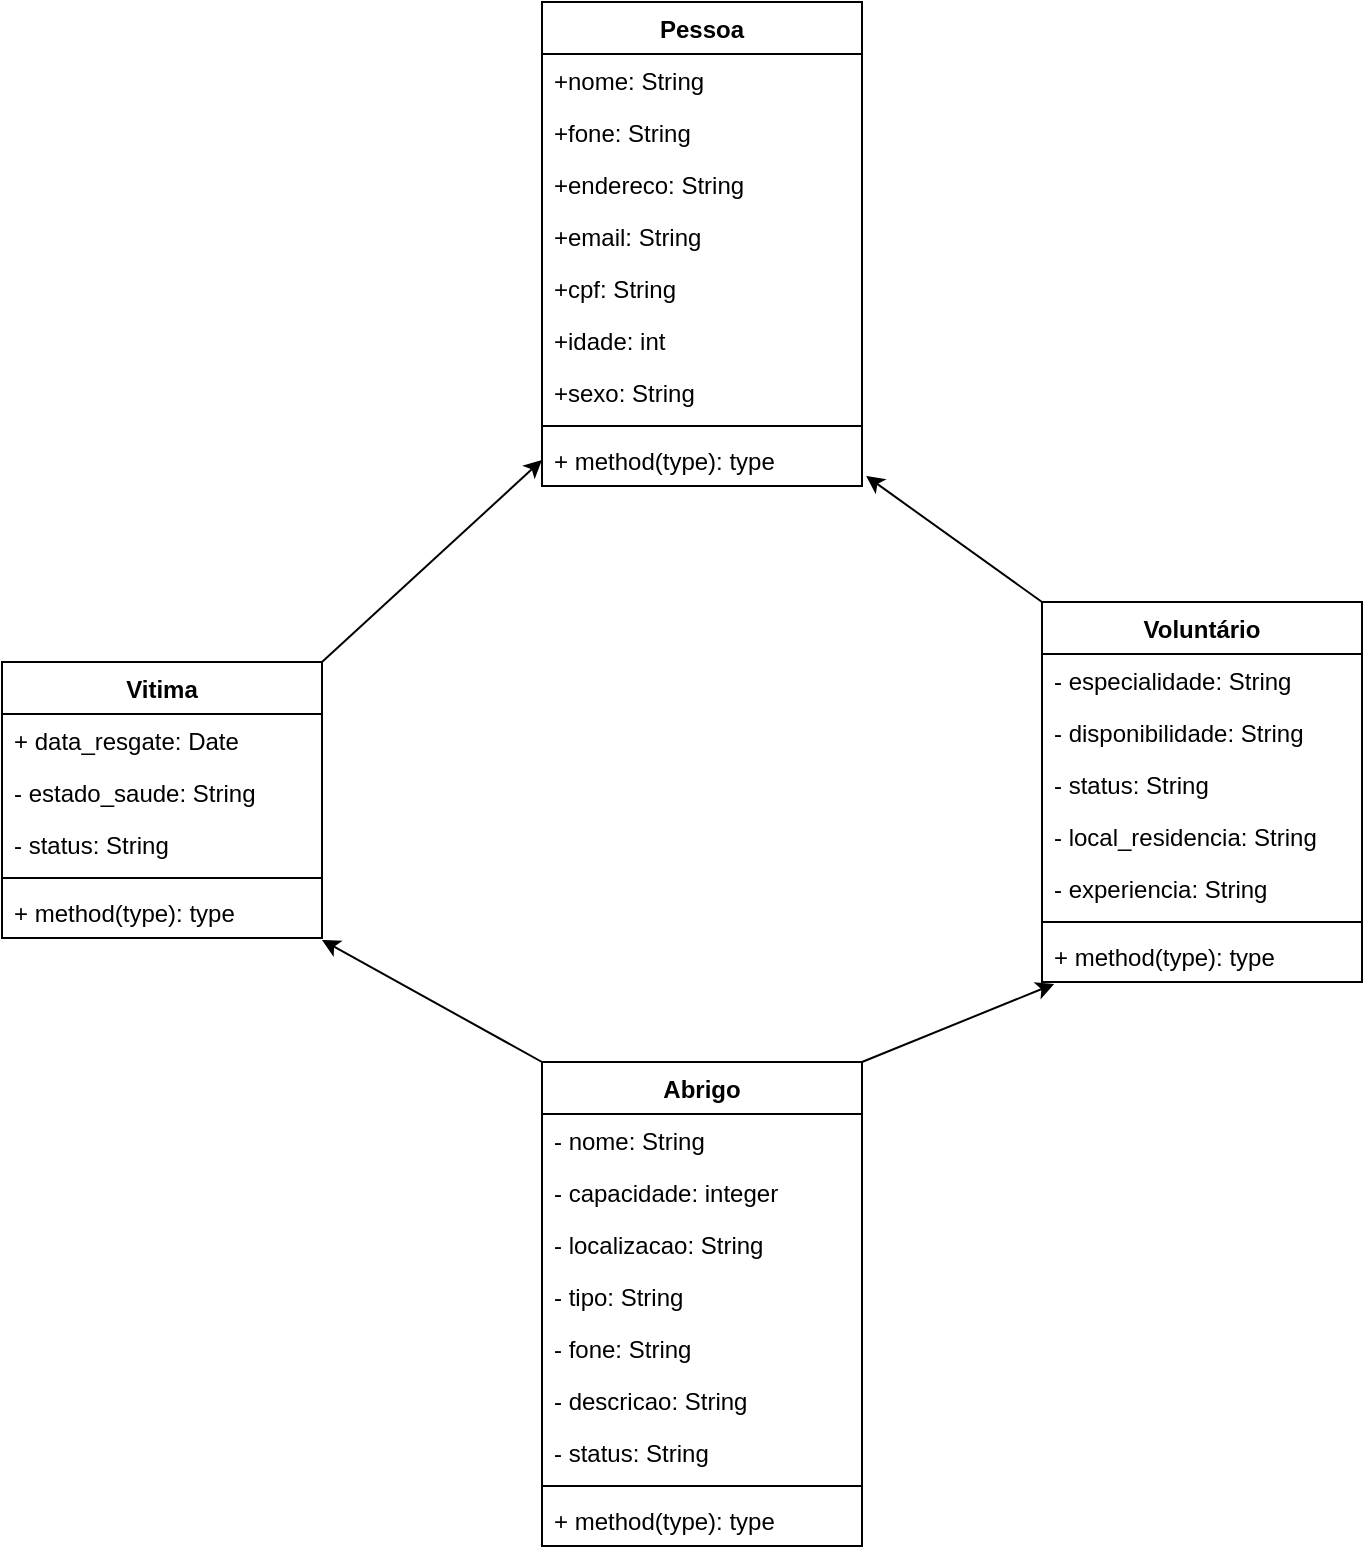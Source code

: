 <mxfile version="24.7.17">
  <diagram id="C5RBs43oDa-KdzZeNtuy" name="Page-1">
    <mxGraphModel dx="1120" dy="601" grid="1" gridSize="10" guides="1" tooltips="1" connect="1" arrows="1" fold="1" page="1" pageScale="1" pageWidth="827" pageHeight="1169" math="0" shadow="0">
      <root>
        <mxCell id="WIyWlLk6GJQsqaUBKTNV-0" />
        <mxCell id="WIyWlLk6GJQsqaUBKTNV-1" parent="WIyWlLk6GJQsqaUBKTNV-0" />
        <mxCell id="PgRauuKa53cy91AjQLmx-3" value="Pessoa" style="swimlane;fontStyle=1;align=center;verticalAlign=top;childLayout=stackLayout;horizontal=1;startSize=26;horizontalStack=0;resizeParent=1;resizeParentMax=0;resizeLast=0;collapsible=1;marginBottom=0;whiteSpace=wrap;html=1;" vertex="1" parent="WIyWlLk6GJQsqaUBKTNV-1">
          <mxGeometry x="280" y="60" width="160" height="242" as="geometry" />
        </mxCell>
        <mxCell id="PgRauuKa53cy91AjQLmx-4" value="+nome: String&lt;div&gt;&lt;br&gt;&lt;/div&gt;" style="text;strokeColor=none;fillColor=none;align=left;verticalAlign=top;spacingLeft=4;spacingRight=4;overflow=hidden;rotatable=0;points=[[0,0.5],[1,0.5]];portConstraint=eastwest;whiteSpace=wrap;html=1;" vertex="1" parent="PgRauuKa53cy91AjQLmx-3">
          <mxGeometry y="26" width="160" height="26" as="geometry" />
        </mxCell>
        <mxCell id="PgRauuKa53cy91AjQLmx-7" value="+fone: String" style="text;strokeColor=none;fillColor=none;align=left;verticalAlign=top;spacingLeft=4;spacingRight=4;overflow=hidden;rotatable=0;points=[[0,0.5],[1,0.5]];portConstraint=eastwest;whiteSpace=wrap;html=1;" vertex="1" parent="PgRauuKa53cy91AjQLmx-3">
          <mxGeometry y="52" width="160" height="26" as="geometry" />
        </mxCell>
        <mxCell id="PgRauuKa53cy91AjQLmx-8" value="&lt;div&gt;+endereco: String&lt;/div&gt;" style="text;strokeColor=none;fillColor=none;align=left;verticalAlign=top;spacingLeft=4;spacingRight=4;overflow=hidden;rotatable=0;points=[[0,0.5],[1,0.5]];portConstraint=eastwest;whiteSpace=wrap;html=1;" vertex="1" parent="PgRauuKa53cy91AjQLmx-3">
          <mxGeometry y="78" width="160" height="26" as="geometry" />
        </mxCell>
        <mxCell id="PgRauuKa53cy91AjQLmx-9" value="&lt;div&gt;+email: String&lt;/div&gt;" style="text;strokeColor=none;fillColor=none;align=left;verticalAlign=top;spacingLeft=4;spacingRight=4;overflow=hidden;rotatable=0;points=[[0,0.5],[1,0.5]];portConstraint=eastwest;whiteSpace=wrap;html=1;" vertex="1" parent="PgRauuKa53cy91AjQLmx-3">
          <mxGeometry y="104" width="160" height="26" as="geometry" />
        </mxCell>
        <mxCell id="PgRauuKa53cy91AjQLmx-10" value="&lt;div&gt;+cpf: String&lt;/div&gt;" style="text;strokeColor=none;fillColor=none;align=left;verticalAlign=top;spacingLeft=4;spacingRight=4;overflow=hidden;rotatable=0;points=[[0,0.5],[1,0.5]];portConstraint=eastwest;whiteSpace=wrap;html=1;" vertex="1" parent="PgRauuKa53cy91AjQLmx-3">
          <mxGeometry y="130" width="160" height="26" as="geometry" />
        </mxCell>
        <mxCell id="PgRauuKa53cy91AjQLmx-15" value="&lt;div&gt;+idade: int&lt;/div&gt;&lt;div&gt;&lt;br&gt;&lt;/div&gt;" style="text;strokeColor=none;fillColor=none;align=left;verticalAlign=top;spacingLeft=4;spacingRight=4;overflow=hidden;rotatable=0;points=[[0,0.5],[1,0.5]];portConstraint=eastwest;whiteSpace=wrap;html=1;" vertex="1" parent="PgRauuKa53cy91AjQLmx-3">
          <mxGeometry y="156" width="160" height="26" as="geometry" />
        </mxCell>
        <mxCell id="PgRauuKa53cy91AjQLmx-18" value="&lt;div&gt;+sexo: String&lt;/div&gt;&lt;div&gt;&lt;br&gt;&lt;/div&gt;&lt;div&gt;&lt;br&gt;&lt;/div&gt;" style="text;strokeColor=none;fillColor=none;align=left;verticalAlign=top;spacingLeft=4;spacingRight=4;overflow=hidden;rotatable=0;points=[[0,0.5],[1,0.5]];portConstraint=eastwest;whiteSpace=wrap;html=1;" vertex="1" parent="PgRauuKa53cy91AjQLmx-3">
          <mxGeometry y="182" width="160" height="26" as="geometry" />
        </mxCell>
        <mxCell id="PgRauuKa53cy91AjQLmx-5" value="" style="line;strokeWidth=1;fillColor=none;align=left;verticalAlign=middle;spacingTop=-1;spacingLeft=3;spacingRight=3;rotatable=0;labelPosition=right;points=[];portConstraint=eastwest;strokeColor=inherit;" vertex="1" parent="PgRauuKa53cy91AjQLmx-3">
          <mxGeometry y="208" width="160" height="8" as="geometry" />
        </mxCell>
        <mxCell id="PgRauuKa53cy91AjQLmx-6" value="+ method(type): type" style="text;strokeColor=none;fillColor=none;align=left;verticalAlign=top;spacingLeft=4;spacingRight=4;overflow=hidden;rotatable=0;points=[[0,0.5],[1,0.5]];portConstraint=eastwest;whiteSpace=wrap;html=1;" vertex="1" parent="PgRauuKa53cy91AjQLmx-3">
          <mxGeometry y="216" width="160" height="26" as="geometry" />
        </mxCell>
        <mxCell id="PgRauuKa53cy91AjQLmx-36" style="edgeStyle=none;rounded=0;orthogonalLoop=1;jettySize=auto;html=1;exitX=1;exitY=0;exitDx=0;exitDy=0;entryX=0;entryY=0.5;entryDx=0;entryDy=0;" edge="1" parent="WIyWlLk6GJQsqaUBKTNV-1" source="PgRauuKa53cy91AjQLmx-11" target="PgRauuKa53cy91AjQLmx-6">
          <mxGeometry relative="1" as="geometry">
            <mxPoint x="270" y="300" as="targetPoint" />
          </mxGeometry>
        </mxCell>
        <mxCell id="PgRauuKa53cy91AjQLmx-11" value="&lt;div&gt;Vitima&lt;/div&gt;" style="swimlane;fontStyle=1;align=center;verticalAlign=top;childLayout=stackLayout;horizontal=1;startSize=26;horizontalStack=0;resizeParent=1;resizeParentMax=0;resizeLast=0;collapsible=1;marginBottom=0;whiteSpace=wrap;html=1;" vertex="1" parent="WIyWlLk6GJQsqaUBKTNV-1">
          <mxGeometry x="10" y="390" width="160" height="138" as="geometry" />
        </mxCell>
        <mxCell id="PgRauuKa53cy91AjQLmx-12" value="+ data_resgate: Date&lt;div&gt;&lt;br&gt;&lt;/div&gt;" style="text;strokeColor=none;fillColor=none;align=left;verticalAlign=top;spacingLeft=4;spacingRight=4;overflow=hidden;rotatable=0;points=[[0,0.5],[1,0.5]];portConstraint=eastwest;whiteSpace=wrap;html=1;" vertex="1" parent="PgRauuKa53cy91AjQLmx-11">
          <mxGeometry y="26" width="160" height="26" as="geometry" />
        </mxCell>
        <mxCell id="PgRauuKa53cy91AjQLmx-17" value="- estado_saude: String" style="text;strokeColor=none;fillColor=none;align=left;verticalAlign=top;spacingLeft=4;spacingRight=4;overflow=hidden;rotatable=0;points=[[0,0.5],[1,0.5]];portConstraint=eastwest;whiteSpace=wrap;html=1;" vertex="1" parent="PgRauuKa53cy91AjQLmx-11">
          <mxGeometry y="52" width="160" height="26" as="geometry" />
        </mxCell>
        <mxCell id="PgRauuKa53cy91AjQLmx-16" value="- status: String&lt;div&gt;&lt;br&gt;&lt;/div&gt;" style="text;strokeColor=none;fillColor=none;align=left;verticalAlign=top;spacingLeft=4;spacingRight=4;overflow=hidden;rotatable=0;points=[[0,0.5],[1,0.5]];portConstraint=eastwest;whiteSpace=wrap;html=1;" vertex="1" parent="PgRauuKa53cy91AjQLmx-11">
          <mxGeometry y="78" width="160" height="26" as="geometry" />
        </mxCell>
        <mxCell id="PgRauuKa53cy91AjQLmx-13" value="" style="line;strokeWidth=1;fillColor=none;align=left;verticalAlign=middle;spacingTop=-1;spacingLeft=3;spacingRight=3;rotatable=0;labelPosition=right;points=[];portConstraint=eastwest;strokeColor=inherit;" vertex="1" parent="PgRauuKa53cy91AjQLmx-11">
          <mxGeometry y="104" width="160" height="8" as="geometry" />
        </mxCell>
        <mxCell id="PgRauuKa53cy91AjQLmx-14" value="+ method(type): type" style="text;strokeColor=none;fillColor=none;align=left;verticalAlign=top;spacingLeft=4;spacingRight=4;overflow=hidden;rotatable=0;points=[[0,0.5],[1,0.5]];portConstraint=eastwest;whiteSpace=wrap;html=1;" vertex="1" parent="PgRauuKa53cy91AjQLmx-11">
          <mxGeometry y="112" width="160" height="26" as="geometry" />
        </mxCell>
        <mxCell id="PgRauuKa53cy91AjQLmx-35" style="edgeStyle=none;rounded=0;orthogonalLoop=1;jettySize=auto;html=1;exitX=0;exitY=0;exitDx=0;exitDy=0;entryX=1.013;entryY=0.808;entryDx=0;entryDy=0;entryPerimeter=0;" edge="1" parent="WIyWlLk6GJQsqaUBKTNV-1" source="PgRauuKa53cy91AjQLmx-20" target="PgRauuKa53cy91AjQLmx-6">
          <mxGeometry relative="1" as="geometry">
            <mxPoint x="450" y="300" as="targetPoint" />
          </mxGeometry>
        </mxCell>
        <mxCell id="PgRauuKa53cy91AjQLmx-20" value="Voluntário&lt;div&gt;&lt;br&gt;&lt;/div&gt;" style="swimlane;fontStyle=1;align=center;verticalAlign=top;childLayout=stackLayout;horizontal=1;startSize=26;horizontalStack=0;resizeParent=1;resizeParentMax=0;resizeLast=0;collapsible=1;marginBottom=0;whiteSpace=wrap;html=1;" vertex="1" parent="WIyWlLk6GJQsqaUBKTNV-1">
          <mxGeometry x="530" y="360" width="160" height="190" as="geometry" />
        </mxCell>
        <mxCell id="PgRauuKa53cy91AjQLmx-21" value="- especialidade: String&lt;div&gt;&lt;br&gt;&lt;/div&gt;" style="text;strokeColor=none;fillColor=none;align=left;verticalAlign=top;spacingLeft=4;spacingRight=4;overflow=hidden;rotatable=0;points=[[0,0.5],[1,0.5]];portConstraint=eastwest;whiteSpace=wrap;html=1;" vertex="1" parent="PgRauuKa53cy91AjQLmx-20">
          <mxGeometry y="26" width="160" height="26" as="geometry" />
        </mxCell>
        <mxCell id="PgRauuKa53cy91AjQLmx-24" value="&lt;div&gt;- disponibilidade: String&lt;/div&gt;&lt;div&gt;&lt;br&gt;&lt;/div&gt;" style="text;strokeColor=none;fillColor=none;align=left;verticalAlign=top;spacingLeft=4;spacingRight=4;overflow=hidden;rotatable=0;points=[[0,0.5],[1,0.5]];portConstraint=eastwest;whiteSpace=wrap;html=1;" vertex="1" parent="PgRauuKa53cy91AjQLmx-20">
          <mxGeometry y="52" width="160" height="26" as="geometry" />
        </mxCell>
        <mxCell id="PgRauuKa53cy91AjQLmx-25" value="&lt;div&gt;- status: String&lt;/div&gt;" style="text;strokeColor=none;fillColor=none;align=left;verticalAlign=top;spacingLeft=4;spacingRight=4;overflow=hidden;rotatable=0;points=[[0,0.5],[1,0.5]];portConstraint=eastwest;whiteSpace=wrap;html=1;" vertex="1" parent="PgRauuKa53cy91AjQLmx-20">
          <mxGeometry y="78" width="160" height="26" as="geometry" />
        </mxCell>
        <mxCell id="PgRauuKa53cy91AjQLmx-26" value="&lt;div&gt;- local_residencia: String&lt;/div&gt;" style="text;strokeColor=none;fillColor=none;align=left;verticalAlign=top;spacingLeft=4;spacingRight=4;overflow=hidden;rotatable=0;points=[[0,0.5],[1,0.5]];portConstraint=eastwest;whiteSpace=wrap;html=1;" vertex="1" parent="PgRauuKa53cy91AjQLmx-20">
          <mxGeometry y="104" width="160" height="26" as="geometry" />
        </mxCell>
        <mxCell id="PgRauuKa53cy91AjQLmx-27" value="&lt;div&gt;- experiencia: String&lt;/div&gt;" style="text;strokeColor=none;fillColor=none;align=left;verticalAlign=top;spacingLeft=4;spacingRight=4;overflow=hidden;rotatable=0;points=[[0,0.5],[1,0.5]];portConstraint=eastwest;whiteSpace=wrap;html=1;" vertex="1" parent="PgRauuKa53cy91AjQLmx-20">
          <mxGeometry y="130" width="160" height="26" as="geometry" />
        </mxCell>
        <mxCell id="PgRauuKa53cy91AjQLmx-22" value="" style="line;strokeWidth=1;fillColor=none;align=left;verticalAlign=middle;spacingTop=-1;spacingLeft=3;spacingRight=3;rotatable=0;labelPosition=right;points=[];portConstraint=eastwest;strokeColor=inherit;" vertex="1" parent="PgRauuKa53cy91AjQLmx-20">
          <mxGeometry y="156" width="160" height="8" as="geometry" />
        </mxCell>
        <mxCell id="PgRauuKa53cy91AjQLmx-23" value="+ method(type): type" style="text;strokeColor=none;fillColor=none;align=left;verticalAlign=top;spacingLeft=4;spacingRight=4;overflow=hidden;rotatable=0;points=[[0,0.5],[1,0.5]];portConstraint=eastwest;whiteSpace=wrap;html=1;" vertex="1" parent="PgRauuKa53cy91AjQLmx-20">
          <mxGeometry y="164" width="160" height="26" as="geometry" />
        </mxCell>
        <mxCell id="PgRauuKa53cy91AjQLmx-37" value="Abrigo" style="swimlane;fontStyle=1;align=center;verticalAlign=top;childLayout=stackLayout;horizontal=1;startSize=26;horizontalStack=0;resizeParent=1;resizeParentMax=0;resizeLast=0;collapsible=1;marginBottom=0;whiteSpace=wrap;html=1;" vertex="1" parent="WIyWlLk6GJQsqaUBKTNV-1">
          <mxGeometry x="280" y="590" width="160" height="242" as="geometry" />
        </mxCell>
        <mxCell id="PgRauuKa53cy91AjQLmx-38" value="- nome: String" style="text;strokeColor=none;fillColor=none;align=left;verticalAlign=top;spacingLeft=4;spacingRight=4;overflow=hidden;rotatable=0;points=[[0,0.5],[1,0.5]];portConstraint=eastwest;whiteSpace=wrap;html=1;" vertex="1" parent="PgRauuKa53cy91AjQLmx-37">
          <mxGeometry y="26" width="160" height="26" as="geometry" />
        </mxCell>
        <mxCell id="PgRauuKa53cy91AjQLmx-41" value="- capacidade: integer" style="text;strokeColor=none;fillColor=none;align=left;verticalAlign=top;spacingLeft=4;spacingRight=4;overflow=hidden;rotatable=0;points=[[0,0.5],[1,0.5]];portConstraint=eastwest;whiteSpace=wrap;html=1;" vertex="1" parent="PgRauuKa53cy91AjQLmx-37">
          <mxGeometry y="52" width="160" height="26" as="geometry" />
        </mxCell>
        <mxCell id="PgRauuKa53cy91AjQLmx-42" value="- localizacao: String" style="text;strokeColor=none;fillColor=none;align=left;verticalAlign=top;spacingLeft=4;spacingRight=4;overflow=hidden;rotatable=0;points=[[0,0.5],[1,0.5]];portConstraint=eastwest;whiteSpace=wrap;html=1;" vertex="1" parent="PgRauuKa53cy91AjQLmx-37">
          <mxGeometry y="78" width="160" height="26" as="geometry" />
        </mxCell>
        <mxCell id="PgRauuKa53cy91AjQLmx-43" value="- tipo: String" style="text;strokeColor=none;fillColor=none;align=left;verticalAlign=top;spacingLeft=4;spacingRight=4;overflow=hidden;rotatable=0;points=[[0,0.5],[1,0.5]];portConstraint=eastwest;whiteSpace=wrap;html=1;" vertex="1" parent="PgRauuKa53cy91AjQLmx-37">
          <mxGeometry y="104" width="160" height="26" as="geometry" />
        </mxCell>
        <mxCell id="PgRauuKa53cy91AjQLmx-44" value="- fone: String" style="text;strokeColor=none;fillColor=none;align=left;verticalAlign=top;spacingLeft=4;spacingRight=4;overflow=hidden;rotatable=0;points=[[0,0.5],[1,0.5]];portConstraint=eastwest;whiteSpace=wrap;html=1;" vertex="1" parent="PgRauuKa53cy91AjQLmx-37">
          <mxGeometry y="130" width="160" height="26" as="geometry" />
        </mxCell>
        <mxCell id="PgRauuKa53cy91AjQLmx-45" value="- descricao: String" style="text;strokeColor=none;fillColor=none;align=left;verticalAlign=top;spacingLeft=4;spacingRight=4;overflow=hidden;rotatable=0;points=[[0,0.5],[1,0.5]];portConstraint=eastwest;whiteSpace=wrap;html=1;" vertex="1" parent="PgRauuKa53cy91AjQLmx-37">
          <mxGeometry y="156" width="160" height="26" as="geometry" />
        </mxCell>
        <mxCell id="PgRauuKa53cy91AjQLmx-46" value="- status: String" style="text;strokeColor=none;fillColor=none;align=left;verticalAlign=top;spacingLeft=4;spacingRight=4;overflow=hidden;rotatable=0;points=[[0,0.5],[1,0.5]];portConstraint=eastwest;whiteSpace=wrap;html=1;" vertex="1" parent="PgRauuKa53cy91AjQLmx-37">
          <mxGeometry y="182" width="160" height="26" as="geometry" />
        </mxCell>
        <mxCell id="PgRauuKa53cy91AjQLmx-39" value="" style="line;strokeWidth=1;fillColor=none;align=left;verticalAlign=middle;spacingTop=-1;spacingLeft=3;spacingRight=3;rotatable=0;labelPosition=right;points=[];portConstraint=eastwest;strokeColor=inherit;" vertex="1" parent="PgRauuKa53cy91AjQLmx-37">
          <mxGeometry y="208" width="160" height="8" as="geometry" />
        </mxCell>
        <mxCell id="PgRauuKa53cy91AjQLmx-40" value="+ method(type): type" style="text;strokeColor=none;fillColor=none;align=left;verticalAlign=top;spacingLeft=4;spacingRight=4;overflow=hidden;rotatable=0;points=[[0,0.5],[1,0.5]];portConstraint=eastwest;whiteSpace=wrap;html=1;" vertex="1" parent="PgRauuKa53cy91AjQLmx-37">
          <mxGeometry y="216" width="160" height="26" as="geometry" />
        </mxCell>
        <mxCell id="PgRauuKa53cy91AjQLmx-48" style="edgeStyle=none;rounded=0;orthogonalLoop=1;jettySize=auto;html=1;exitX=0;exitY=0;exitDx=0;exitDy=0;entryX=1;entryY=1.038;entryDx=0;entryDy=0;entryPerimeter=0;" edge="1" parent="WIyWlLk6GJQsqaUBKTNV-1" source="PgRauuKa53cy91AjQLmx-37" target="PgRauuKa53cy91AjQLmx-14">
          <mxGeometry relative="1" as="geometry" />
        </mxCell>
        <mxCell id="PgRauuKa53cy91AjQLmx-49" style="edgeStyle=none;rounded=0;orthogonalLoop=1;jettySize=auto;html=1;exitX=1;exitY=0;exitDx=0;exitDy=0;entryX=0.038;entryY=1.038;entryDx=0;entryDy=0;entryPerimeter=0;" edge="1" parent="WIyWlLk6GJQsqaUBKTNV-1" source="PgRauuKa53cy91AjQLmx-37" target="PgRauuKa53cy91AjQLmx-23">
          <mxGeometry relative="1" as="geometry" />
        </mxCell>
      </root>
    </mxGraphModel>
  </diagram>
</mxfile>
